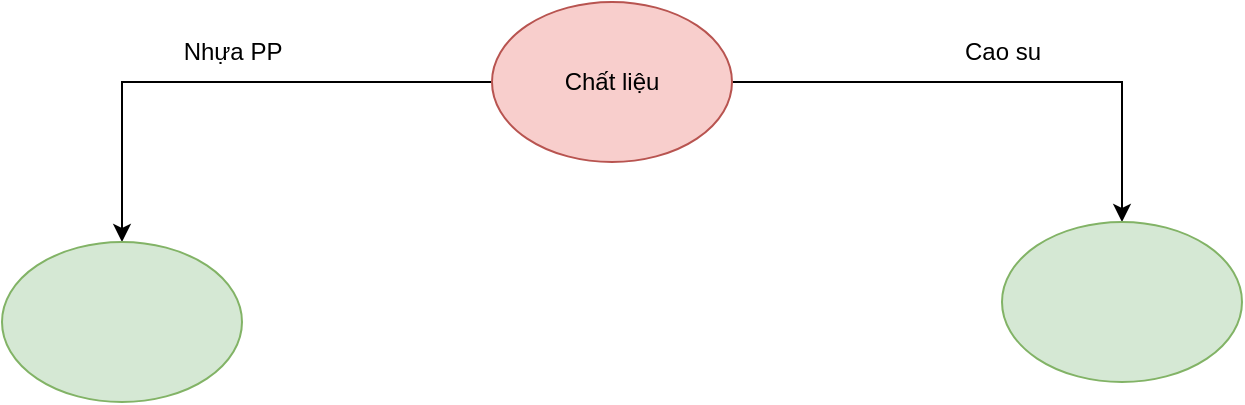 <mxfile version="22.1.5" type="device">
  <diagram name="Page-1" id="vDSgfku3IQmJQA1UnzC8">
    <mxGraphModel dx="1038" dy="811" grid="1" gridSize="10" guides="1" tooltips="1" connect="1" arrows="1" fold="1" page="1" pageScale="1" pageWidth="850" pageHeight="1100" math="0" shadow="0">
      <root>
        <mxCell id="0" />
        <mxCell id="1" parent="0" />
        <mxCell id="8cZbcVuUKcTgIdIub9LN-6" style="edgeStyle=orthogonalEdgeStyle;rounded=0;orthogonalLoop=1;jettySize=auto;html=1;" edge="1" parent="1" source="8cZbcVuUKcTgIdIub9LN-1" target="8cZbcVuUKcTgIdIub9LN-2">
          <mxGeometry relative="1" as="geometry" />
        </mxCell>
        <mxCell id="8cZbcVuUKcTgIdIub9LN-7" style="edgeStyle=orthogonalEdgeStyle;rounded=0;orthogonalLoop=1;jettySize=auto;html=1;entryX=0.5;entryY=0;entryDx=0;entryDy=0;" edge="1" parent="1" source="8cZbcVuUKcTgIdIub9LN-1" target="8cZbcVuUKcTgIdIub9LN-3">
          <mxGeometry relative="1" as="geometry" />
        </mxCell>
        <mxCell id="8cZbcVuUKcTgIdIub9LN-1" value="Chất liệu" style="ellipse;whiteSpace=wrap;html=1;fillColor=#f8cecc;strokeColor=#b85450;" vertex="1" parent="1">
          <mxGeometry x="365" y="80" width="120" height="80" as="geometry" />
        </mxCell>
        <mxCell id="8cZbcVuUKcTgIdIub9LN-2" value="" style="ellipse;whiteSpace=wrap;html=1;fillColor=#d5e8d4;strokeColor=#82b366;" vertex="1" parent="1">
          <mxGeometry x="120" y="200" width="120" height="80" as="geometry" />
        </mxCell>
        <mxCell id="8cZbcVuUKcTgIdIub9LN-3" value="" style="ellipse;whiteSpace=wrap;html=1;fillColor=#d5e8d4;strokeColor=#82b366;" vertex="1" parent="1">
          <mxGeometry x="620" y="190" width="120" height="80" as="geometry" />
        </mxCell>
        <mxCell id="8cZbcVuUKcTgIdIub9LN-8" value="Nhựa PP" style="text;html=1;align=center;verticalAlign=middle;resizable=0;points=[];autosize=1;strokeColor=none;fillColor=none;" vertex="1" parent="1">
          <mxGeometry x="200" y="90" width="70" height="30" as="geometry" />
        </mxCell>
        <mxCell id="8cZbcVuUKcTgIdIub9LN-9" value="Cao su" style="text;html=1;align=center;verticalAlign=middle;resizable=0;points=[];autosize=1;strokeColor=none;fillColor=none;" vertex="1" parent="1">
          <mxGeometry x="590" y="90" width="60" height="30" as="geometry" />
        </mxCell>
      </root>
    </mxGraphModel>
  </diagram>
</mxfile>
